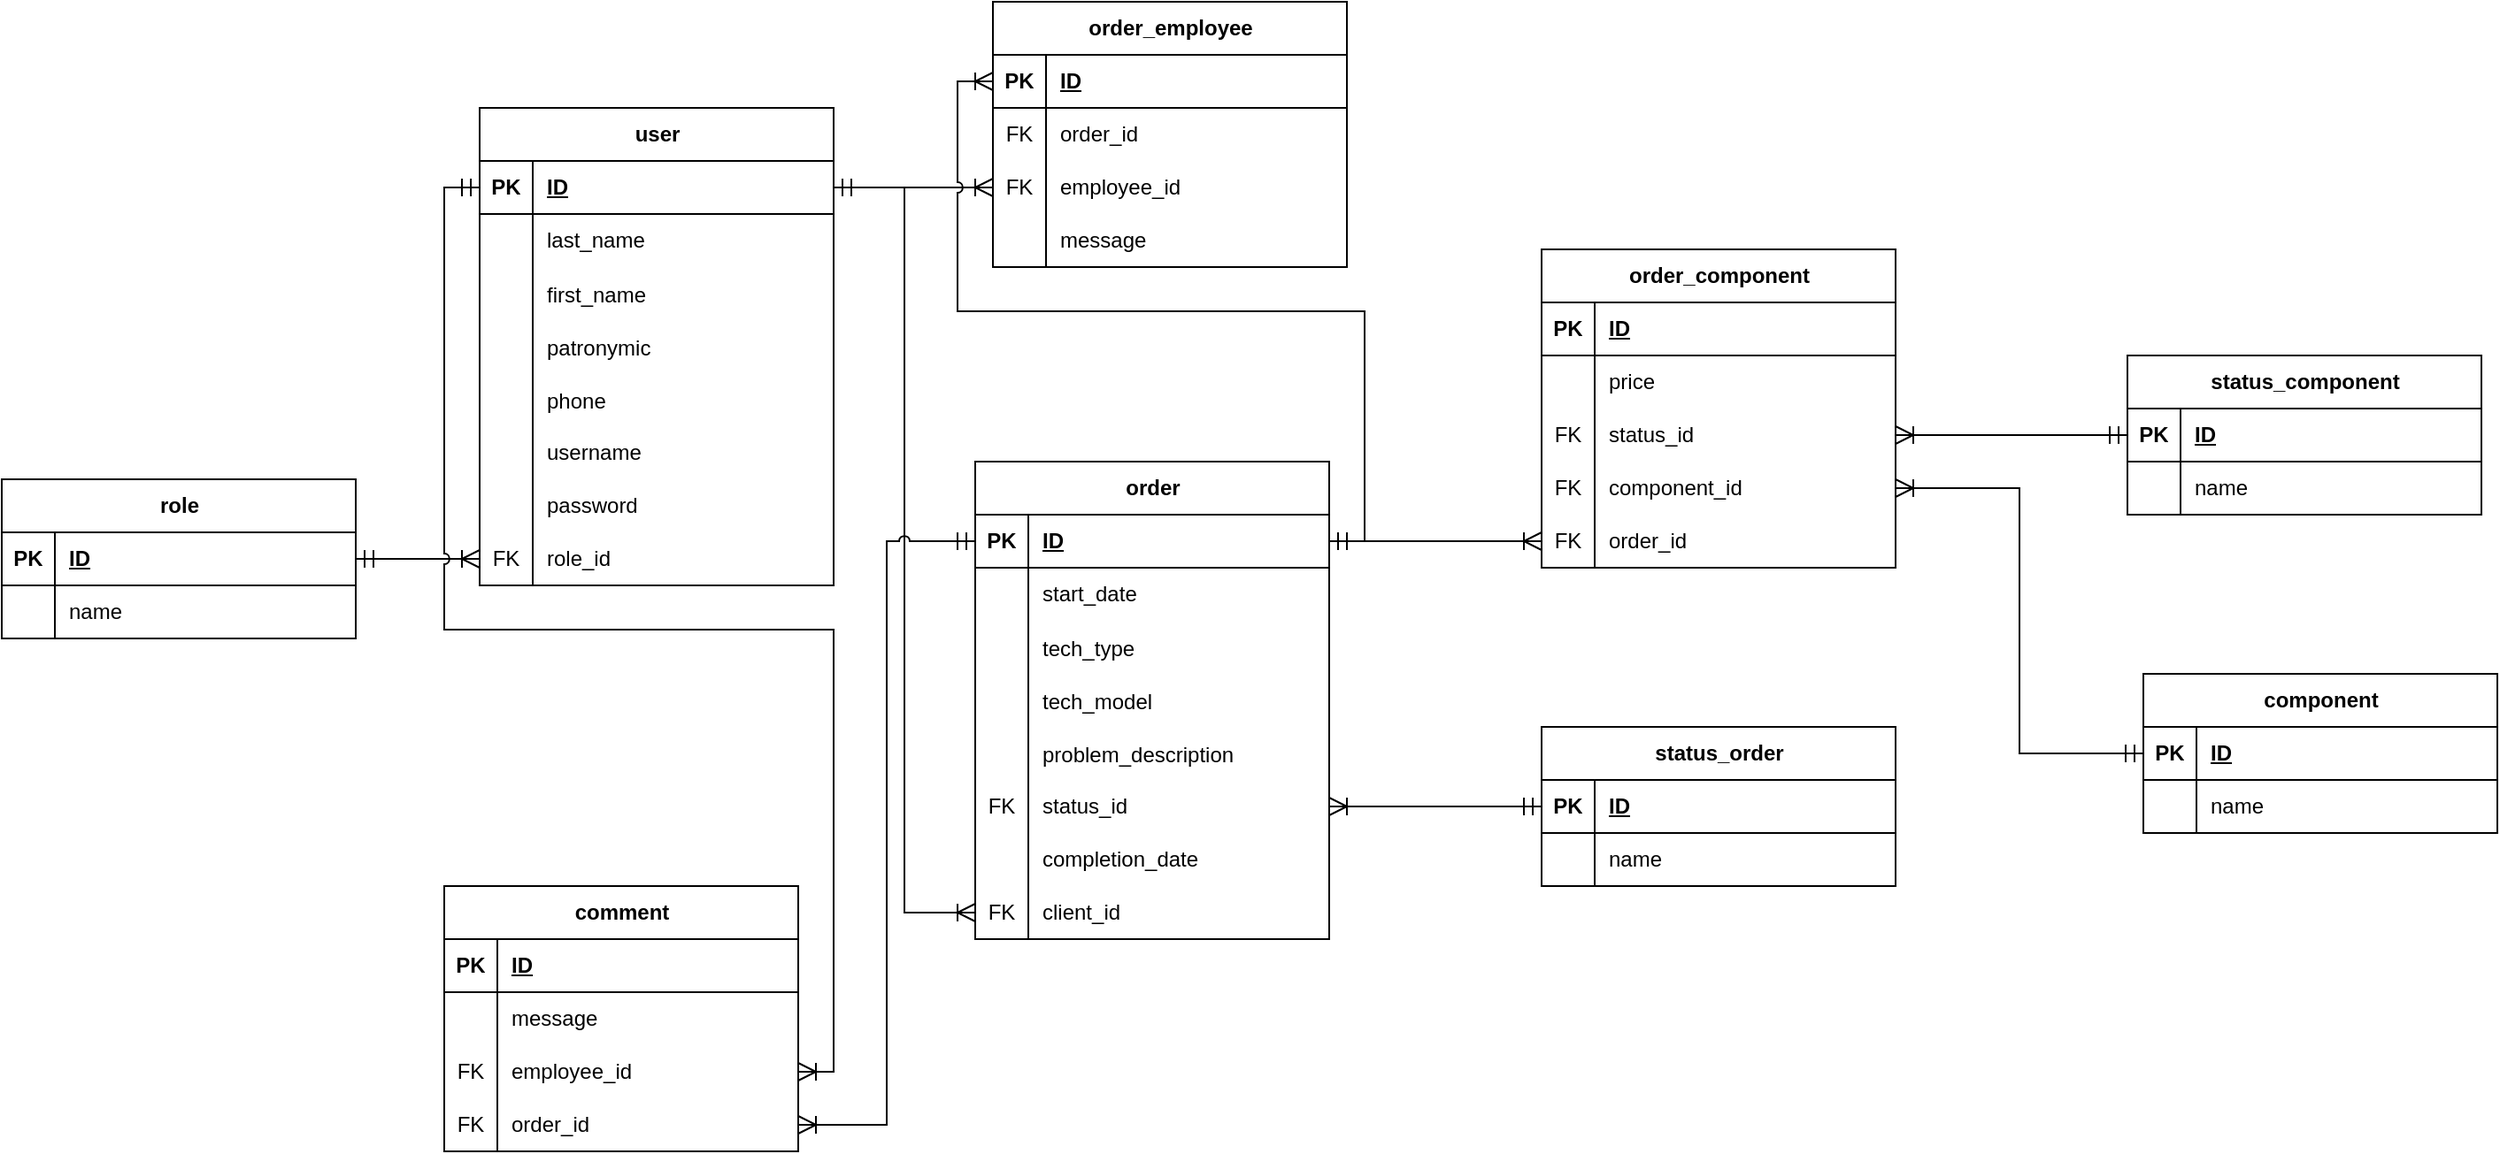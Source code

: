 <mxfile version="24.2.3" type="google" pages="2">
  <diagram name="Страница — 1" id="A61UfYqg1Lwz5Bod4bjg">
    <mxGraphModel grid="1" page="1" gridSize="10" guides="1" tooltips="1" connect="1" arrows="1" fold="1" pageScale="1" pageWidth="827" pageHeight="1169" math="0" shadow="0">
      <root>
        <mxCell id="0" />
        <mxCell id="1" parent="0" />
        <mxCell id="udLvCqwszTaIP-H2GYn--1" value="order" style="shape=table;startSize=30;container=1;collapsible=1;childLayout=tableLayout;fixedRows=1;rowLines=0;fontStyle=1;align=center;resizeLast=1;html=1;" vertex="1" parent="1">
          <mxGeometry x="390" y="460" width="200" height="270" as="geometry" />
        </mxCell>
        <mxCell id="udLvCqwszTaIP-H2GYn--2" value="" style="shape=tableRow;horizontal=0;startSize=0;swimlaneHead=0;swimlaneBody=0;fillColor=none;collapsible=0;dropTarget=0;points=[[0,0.5],[1,0.5]];portConstraint=eastwest;top=0;left=0;right=0;bottom=1;" vertex="1" parent="udLvCqwszTaIP-H2GYn--1">
          <mxGeometry y="30" width="200" height="30" as="geometry" />
        </mxCell>
        <mxCell id="udLvCqwszTaIP-H2GYn--3" value="PK" style="shape=partialRectangle;connectable=0;fillColor=none;top=0;left=0;bottom=0;right=0;fontStyle=1;overflow=hidden;whiteSpace=wrap;html=1;" vertex="1" parent="udLvCqwszTaIP-H2GYn--2">
          <mxGeometry width="30" height="30" as="geometry">
            <mxRectangle width="30" height="30" as="alternateBounds" />
          </mxGeometry>
        </mxCell>
        <mxCell id="udLvCqwszTaIP-H2GYn--4" value="ID" style="shape=partialRectangle;connectable=0;fillColor=none;top=0;left=0;bottom=0;right=0;align=left;spacingLeft=6;fontStyle=5;overflow=hidden;whiteSpace=wrap;html=1;" vertex="1" parent="udLvCqwszTaIP-H2GYn--2">
          <mxGeometry x="30" width="170" height="30" as="geometry">
            <mxRectangle width="170" height="30" as="alternateBounds" />
          </mxGeometry>
        </mxCell>
        <mxCell id="udLvCqwszTaIP-H2GYn--5" value="" style="shape=tableRow;horizontal=0;startSize=0;swimlaneHead=0;swimlaneBody=0;fillColor=none;collapsible=0;dropTarget=0;points=[[0,0.5],[1,0.5]];portConstraint=eastwest;top=0;left=0;right=0;bottom=0;" vertex="1" parent="udLvCqwszTaIP-H2GYn--1">
          <mxGeometry y="60" width="200" height="30" as="geometry" />
        </mxCell>
        <mxCell id="udLvCqwszTaIP-H2GYn--6" value="" style="shape=partialRectangle;connectable=0;fillColor=none;top=0;left=0;bottom=0;right=0;editable=1;overflow=hidden;whiteSpace=wrap;html=1;" vertex="1" parent="udLvCqwszTaIP-H2GYn--5">
          <mxGeometry width="30" height="30" as="geometry">
            <mxRectangle width="30" height="30" as="alternateBounds" />
          </mxGeometry>
        </mxCell>
        <mxCell id="udLvCqwszTaIP-H2GYn--7" value="start_date" style="shape=partialRectangle;connectable=0;fillColor=none;top=0;left=0;bottom=0;right=0;align=left;spacingLeft=6;overflow=hidden;whiteSpace=wrap;html=1;" vertex="1" parent="udLvCqwszTaIP-H2GYn--5">
          <mxGeometry x="30" width="170" height="30" as="geometry">
            <mxRectangle width="170" height="30" as="alternateBounds" />
          </mxGeometry>
        </mxCell>
        <mxCell id="udLvCqwszTaIP-H2GYn--8" value="" style="shape=tableRow;horizontal=0;startSize=0;swimlaneHead=0;swimlaneBody=0;fillColor=none;collapsible=0;dropTarget=0;points=[[0,0.5],[1,0.5]];portConstraint=eastwest;top=0;left=0;right=0;bottom=0;" vertex="1" parent="udLvCqwszTaIP-H2GYn--1">
          <mxGeometry y="90" width="200" height="30" as="geometry" />
        </mxCell>
        <mxCell id="udLvCqwszTaIP-H2GYn--9" value="" style="shape=partialRectangle;connectable=0;fillColor=none;top=0;left=0;bottom=0;right=0;editable=1;overflow=hidden;" vertex="1" parent="udLvCqwszTaIP-H2GYn--8">
          <mxGeometry width="30" height="30" as="geometry">
            <mxRectangle width="30" height="30" as="alternateBounds" />
          </mxGeometry>
        </mxCell>
        <mxCell id="udLvCqwszTaIP-H2GYn--10" value="tech_type" style="shape=partialRectangle;connectable=0;fillColor=none;top=0;left=0;bottom=0;right=0;align=left;spacingLeft=6;overflow=hidden;" vertex="1" parent="udLvCqwszTaIP-H2GYn--8">
          <mxGeometry x="30" width="170" height="30" as="geometry">
            <mxRectangle width="170" height="30" as="alternateBounds" />
          </mxGeometry>
        </mxCell>
        <mxCell id="udLvCqwszTaIP-H2GYn--11" value="" style="shape=tableRow;horizontal=0;startSize=0;swimlaneHead=0;swimlaneBody=0;fillColor=none;collapsible=0;dropTarget=0;points=[[0,0.5],[1,0.5]];portConstraint=eastwest;top=0;left=0;right=0;bottom=0;" vertex="1" parent="udLvCqwszTaIP-H2GYn--1">
          <mxGeometry y="120" width="200" height="30" as="geometry" />
        </mxCell>
        <mxCell id="udLvCqwszTaIP-H2GYn--12" value="" style="shape=partialRectangle;connectable=0;fillColor=none;top=0;left=0;bottom=0;right=0;editable=1;overflow=hidden;" vertex="1" parent="udLvCqwszTaIP-H2GYn--11">
          <mxGeometry width="30" height="30" as="geometry">
            <mxRectangle width="30" height="30" as="alternateBounds" />
          </mxGeometry>
        </mxCell>
        <mxCell id="udLvCqwszTaIP-H2GYn--13" value="tech_model" style="shape=partialRectangle;connectable=0;fillColor=none;top=0;left=0;bottom=0;right=0;align=left;spacingLeft=6;overflow=hidden;" vertex="1" parent="udLvCqwszTaIP-H2GYn--11">
          <mxGeometry x="30" width="170" height="30" as="geometry">
            <mxRectangle width="170" height="30" as="alternateBounds" />
          </mxGeometry>
        </mxCell>
        <mxCell id="udLvCqwszTaIP-H2GYn--14" value="" style="shape=tableRow;horizontal=0;startSize=0;swimlaneHead=0;swimlaneBody=0;fillColor=none;collapsible=0;dropTarget=0;points=[[0,0.5],[1,0.5]];portConstraint=eastwest;top=0;left=0;right=0;bottom=0;" vertex="1" parent="udLvCqwszTaIP-H2GYn--1">
          <mxGeometry y="150" width="200" height="30" as="geometry" />
        </mxCell>
        <mxCell id="udLvCqwszTaIP-H2GYn--15" value="" style="shape=partialRectangle;connectable=0;fillColor=none;top=0;left=0;bottom=0;right=0;editable=1;overflow=hidden;" vertex="1" parent="udLvCqwszTaIP-H2GYn--14">
          <mxGeometry width="30" height="30" as="geometry">
            <mxRectangle width="30" height="30" as="alternateBounds" />
          </mxGeometry>
        </mxCell>
        <mxCell id="udLvCqwszTaIP-H2GYn--16" value="problem_description" style="shape=partialRectangle;connectable=0;fillColor=none;top=0;left=0;bottom=0;right=0;align=left;spacingLeft=6;overflow=hidden;" vertex="1" parent="udLvCqwszTaIP-H2GYn--14">
          <mxGeometry x="30" width="170" height="30" as="geometry">
            <mxRectangle width="170" height="30" as="alternateBounds" />
          </mxGeometry>
        </mxCell>
        <mxCell id="udLvCqwszTaIP-H2GYn--17" value="" style="shape=tableRow;horizontal=0;startSize=0;swimlaneHead=0;swimlaneBody=0;fillColor=none;collapsible=0;dropTarget=0;points=[[0,0.5],[1,0.5]];portConstraint=eastwest;top=0;left=0;right=0;bottom=0;" vertex="1" parent="udLvCqwszTaIP-H2GYn--1">
          <mxGeometry y="180" width="200" height="30" as="geometry" />
        </mxCell>
        <mxCell id="udLvCqwszTaIP-H2GYn--18" value="&lt;span style=&quot;text-wrap: nowrap;&quot;&gt;FK&lt;/span&gt;" style="shape=partialRectangle;connectable=0;fillColor=none;top=0;left=0;bottom=0;right=0;editable=1;overflow=hidden;whiteSpace=wrap;html=1;" vertex="1" parent="udLvCqwszTaIP-H2GYn--17">
          <mxGeometry width="30" height="30" as="geometry">
            <mxRectangle width="30" height="30" as="alternateBounds" />
          </mxGeometry>
        </mxCell>
        <mxCell id="udLvCqwszTaIP-H2GYn--19" value="status_id" style="shape=partialRectangle;connectable=0;fillColor=none;top=0;left=0;bottom=0;right=0;align=left;spacingLeft=6;overflow=hidden;whiteSpace=wrap;html=1;" vertex="1" parent="udLvCqwszTaIP-H2GYn--17">
          <mxGeometry x="30" width="170" height="30" as="geometry">
            <mxRectangle width="170" height="30" as="alternateBounds" />
          </mxGeometry>
        </mxCell>
        <mxCell id="udLvCqwszTaIP-H2GYn--20" value="" style="shape=tableRow;horizontal=0;startSize=0;swimlaneHead=0;swimlaneBody=0;fillColor=none;collapsible=0;dropTarget=0;points=[[0,0.5],[1,0.5]];portConstraint=eastwest;top=0;left=0;right=0;bottom=0;" vertex="1" parent="udLvCqwszTaIP-H2GYn--1">
          <mxGeometry y="210" width="200" height="30" as="geometry" />
        </mxCell>
        <mxCell id="udLvCqwszTaIP-H2GYn--21" value="" style="shape=partialRectangle;connectable=0;fillColor=none;top=0;left=0;bottom=0;right=0;editable=1;overflow=hidden;whiteSpace=wrap;html=1;" vertex="1" parent="udLvCqwszTaIP-H2GYn--20">
          <mxGeometry width="30" height="30" as="geometry">
            <mxRectangle width="30" height="30" as="alternateBounds" />
          </mxGeometry>
        </mxCell>
        <mxCell id="udLvCqwszTaIP-H2GYn--22" value="completion_date" style="shape=partialRectangle;connectable=0;fillColor=none;top=0;left=0;bottom=0;right=0;align=left;spacingLeft=6;overflow=hidden;whiteSpace=wrap;html=1;" vertex="1" parent="udLvCqwszTaIP-H2GYn--20">
          <mxGeometry x="30" width="170" height="30" as="geometry">
            <mxRectangle width="170" height="30" as="alternateBounds" />
          </mxGeometry>
        </mxCell>
        <mxCell id="udLvCqwszTaIP-H2GYn--23" value="" style="shape=tableRow;horizontal=0;startSize=0;swimlaneHead=0;swimlaneBody=0;fillColor=none;collapsible=0;dropTarget=0;points=[[0,0.5],[1,0.5]];portConstraint=eastwest;top=0;left=0;right=0;bottom=0;" vertex="1" parent="udLvCqwszTaIP-H2GYn--1">
          <mxGeometry y="240" width="200" height="30" as="geometry" />
        </mxCell>
        <mxCell id="udLvCqwszTaIP-H2GYn--24" value="&lt;span style=&quot;text-wrap: nowrap;&quot;&gt;FK&lt;/span&gt;" style="shape=partialRectangle;connectable=0;fillColor=none;top=0;left=0;bottom=0;right=0;editable=1;overflow=hidden;whiteSpace=wrap;html=1;" vertex="1" parent="udLvCqwszTaIP-H2GYn--23">
          <mxGeometry width="30" height="30" as="geometry">
            <mxRectangle width="30" height="30" as="alternateBounds" />
          </mxGeometry>
        </mxCell>
        <mxCell id="udLvCqwszTaIP-H2GYn--25" value="client_id" style="shape=partialRectangle;connectable=0;fillColor=none;top=0;left=0;bottom=0;right=0;align=left;spacingLeft=6;overflow=hidden;whiteSpace=wrap;html=1;" vertex="1" parent="udLvCqwszTaIP-H2GYn--23">
          <mxGeometry x="30" width="170" height="30" as="geometry">
            <mxRectangle width="170" height="30" as="alternateBounds" />
          </mxGeometry>
        </mxCell>
        <mxCell id="udLvCqwszTaIP-H2GYn--38" value="user" style="shape=table;startSize=30;container=1;collapsible=1;childLayout=tableLayout;fixedRows=1;rowLines=0;fontStyle=1;align=center;resizeLast=1;html=1;" vertex="1" parent="1">
          <mxGeometry x="110" y="260" width="200" height="270" as="geometry" />
        </mxCell>
        <mxCell id="udLvCqwszTaIP-H2GYn--39" value="" style="shape=tableRow;horizontal=0;startSize=0;swimlaneHead=0;swimlaneBody=0;fillColor=none;collapsible=0;dropTarget=0;points=[[0,0.5],[1,0.5]];portConstraint=eastwest;top=0;left=0;right=0;bottom=1;" vertex="1" parent="udLvCqwszTaIP-H2GYn--38">
          <mxGeometry y="30" width="200" height="30" as="geometry" />
        </mxCell>
        <mxCell id="udLvCqwszTaIP-H2GYn--40" value="PK" style="shape=partialRectangle;connectable=0;fillColor=none;top=0;left=0;bottom=0;right=0;fontStyle=1;overflow=hidden;whiteSpace=wrap;html=1;" vertex="1" parent="udLvCqwszTaIP-H2GYn--39">
          <mxGeometry width="30" height="30" as="geometry">
            <mxRectangle width="30" height="30" as="alternateBounds" />
          </mxGeometry>
        </mxCell>
        <mxCell id="udLvCqwszTaIP-H2GYn--41" value="ID" style="shape=partialRectangle;connectable=0;fillColor=none;top=0;left=0;bottom=0;right=0;align=left;spacingLeft=6;fontStyle=5;overflow=hidden;whiteSpace=wrap;html=1;" vertex="1" parent="udLvCqwszTaIP-H2GYn--39">
          <mxGeometry x="30" width="170" height="30" as="geometry">
            <mxRectangle width="170" height="30" as="alternateBounds" />
          </mxGeometry>
        </mxCell>
        <mxCell id="udLvCqwszTaIP-H2GYn--42" value="" style="shape=tableRow;horizontal=0;startSize=0;swimlaneHead=0;swimlaneBody=0;fillColor=none;collapsible=0;dropTarget=0;points=[[0,0.5],[1,0.5]];portConstraint=eastwest;top=0;left=0;right=0;bottom=0;" vertex="1" parent="udLvCqwszTaIP-H2GYn--38">
          <mxGeometry y="60" width="200" height="30" as="geometry" />
        </mxCell>
        <mxCell id="udLvCqwszTaIP-H2GYn--43" value="" style="shape=partialRectangle;connectable=0;fillColor=none;top=0;left=0;bottom=0;right=0;editable=1;overflow=hidden;whiteSpace=wrap;html=1;" vertex="1" parent="udLvCqwszTaIP-H2GYn--42">
          <mxGeometry width="30" height="30" as="geometry">
            <mxRectangle width="30" height="30" as="alternateBounds" />
          </mxGeometry>
        </mxCell>
        <mxCell id="udLvCqwszTaIP-H2GYn--44" value="last_name" style="shape=partialRectangle;connectable=0;fillColor=none;top=0;left=0;bottom=0;right=0;align=left;spacingLeft=6;overflow=hidden;whiteSpace=wrap;html=1;" vertex="1" parent="udLvCqwszTaIP-H2GYn--42">
          <mxGeometry x="30" width="170" height="30" as="geometry">
            <mxRectangle width="170" height="30" as="alternateBounds" />
          </mxGeometry>
        </mxCell>
        <mxCell id="udLvCqwszTaIP-H2GYn--45" value="" style="shape=tableRow;horizontal=0;startSize=0;swimlaneHead=0;swimlaneBody=0;fillColor=none;collapsible=0;dropTarget=0;points=[[0,0.5],[1,0.5]];portConstraint=eastwest;top=0;left=0;right=0;bottom=0;" vertex="1" parent="udLvCqwszTaIP-H2GYn--38">
          <mxGeometry y="90" width="200" height="30" as="geometry" />
        </mxCell>
        <mxCell id="udLvCqwszTaIP-H2GYn--46" value="" style="shape=partialRectangle;connectable=0;fillColor=none;top=0;left=0;bottom=0;right=0;editable=1;overflow=hidden;" vertex="1" parent="udLvCqwszTaIP-H2GYn--45">
          <mxGeometry width="30" height="30" as="geometry">
            <mxRectangle width="30" height="30" as="alternateBounds" />
          </mxGeometry>
        </mxCell>
        <mxCell id="udLvCqwszTaIP-H2GYn--47" value="first_name" style="shape=partialRectangle;connectable=0;fillColor=none;top=0;left=0;bottom=0;right=0;align=left;spacingLeft=6;overflow=hidden;" vertex="1" parent="udLvCqwszTaIP-H2GYn--45">
          <mxGeometry x="30" width="170" height="30" as="geometry">
            <mxRectangle width="170" height="30" as="alternateBounds" />
          </mxGeometry>
        </mxCell>
        <mxCell id="udLvCqwszTaIP-H2GYn--48" value="" style="shape=tableRow;horizontal=0;startSize=0;swimlaneHead=0;swimlaneBody=0;fillColor=none;collapsible=0;dropTarget=0;points=[[0,0.5],[1,0.5]];portConstraint=eastwest;top=0;left=0;right=0;bottom=0;" vertex="1" parent="udLvCqwszTaIP-H2GYn--38">
          <mxGeometry y="120" width="200" height="30" as="geometry" />
        </mxCell>
        <mxCell id="udLvCqwszTaIP-H2GYn--49" value="" style="shape=partialRectangle;connectable=0;fillColor=none;top=0;left=0;bottom=0;right=0;editable=1;overflow=hidden;" vertex="1" parent="udLvCqwszTaIP-H2GYn--48">
          <mxGeometry width="30" height="30" as="geometry">
            <mxRectangle width="30" height="30" as="alternateBounds" />
          </mxGeometry>
        </mxCell>
        <mxCell id="udLvCqwszTaIP-H2GYn--50" value="patronymic" style="shape=partialRectangle;connectable=0;fillColor=none;top=0;left=0;bottom=0;right=0;align=left;spacingLeft=6;overflow=hidden;" vertex="1" parent="udLvCqwszTaIP-H2GYn--48">
          <mxGeometry x="30" width="170" height="30" as="geometry">
            <mxRectangle width="170" height="30" as="alternateBounds" />
          </mxGeometry>
        </mxCell>
        <mxCell id="udLvCqwszTaIP-H2GYn--51" value="" style="shape=tableRow;horizontal=0;startSize=0;swimlaneHead=0;swimlaneBody=0;fillColor=none;collapsible=0;dropTarget=0;points=[[0,0.5],[1,0.5]];portConstraint=eastwest;top=0;left=0;right=0;bottom=0;" vertex="1" parent="udLvCqwszTaIP-H2GYn--38">
          <mxGeometry y="150" width="200" height="30" as="geometry" />
        </mxCell>
        <mxCell id="udLvCqwszTaIP-H2GYn--52" value="" style="shape=partialRectangle;connectable=0;fillColor=none;top=0;left=0;bottom=0;right=0;editable=1;overflow=hidden;" vertex="1" parent="udLvCqwszTaIP-H2GYn--51">
          <mxGeometry width="30" height="30" as="geometry">
            <mxRectangle width="30" height="30" as="alternateBounds" />
          </mxGeometry>
        </mxCell>
        <mxCell id="udLvCqwszTaIP-H2GYn--53" value="phone" style="shape=partialRectangle;connectable=0;fillColor=none;top=0;left=0;bottom=0;right=0;align=left;spacingLeft=6;overflow=hidden;" vertex="1" parent="udLvCqwszTaIP-H2GYn--51">
          <mxGeometry x="30" width="170" height="30" as="geometry">
            <mxRectangle width="170" height="30" as="alternateBounds" />
          </mxGeometry>
        </mxCell>
        <mxCell id="udLvCqwszTaIP-H2GYn--54" value="" style="shape=tableRow;horizontal=0;startSize=0;swimlaneHead=0;swimlaneBody=0;fillColor=none;collapsible=0;dropTarget=0;points=[[0,0.5],[1,0.5]];portConstraint=eastwest;top=0;left=0;right=0;bottom=0;" vertex="1" parent="udLvCqwszTaIP-H2GYn--38">
          <mxGeometry y="180" width="200" height="30" as="geometry" />
        </mxCell>
        <mxCell id="udLvCqwszTaIP-H2GYn--55" value="" style="shape=partialRectangle;connectable=0;fillColor=none;top=0;left=0;bottom=0;right=0;editable=1;overflow=hidden;whiteSpace=wrap;html=1;" vertex="1" parent="udLvCqwszTaIP-H2GYn--54">
          <mxGeometry width="30" height="30" as="geometry">
            <mxRectangle width="30" height="30" as="alternateBounds" />
          </mxGeometry>
        </mxCell>
        <mxCell id="udLvCqwszTaIP-H2GYn--56" value="username" style="shape=partialRectangle;connectable=0;fillColor=none;top=0;left=0;bottom=0;right=0;align=left;spacingLeft=6;overflow=hidden;whiteSpace=wrap;html=1;" vertex="1" parent="udLvCqwszTaIP-H2GYn--54">
          <mxGeometry x="30" width="170" height="30" as="geometry">
            <mxRectangle width="170" height="30" as="alternateBounds" />
          </mxGeometry>
        </mxCell>
        <mxCell id="udLvCqwszTaIP-H2GYn--57" value="" style="shape=tableRow;horizontal=0;startSize=0;swimlaneHead=0;swimlaneBody=0;fillColor=none;collapsible=0;dropTarget=0;points=[[0,0.5],[1,0.5]];portConstraint=eastwest;top=0;left=0;right=0;bottom=0;" vertex="1" parent="udLvCqwszTaIP-H2GYn--38">
          <mxGeometry y="210" width="200" height="30" as="geometry" />
        </mxCell>
        <mxCell id="udLvCqwszTaIP-H2GYn--58" value="" style="shape=partialRectangle;connectable=0;fillColor=none;top=0;left=0;bottom=0;right=0;editable=1;overflow=hidden;whiteSpace=wrap;html=1;" vertex="1" parent="udLvCqwszTaIP-H2GYn--57">
          <mxGeometry width="30" height="30" as="geometry">
            <mxRectangle width="30" height="30" as="alternateBounds" />
          </mxGeometry>
        </mxCell>
        <mxCell id="udLvCqwszTaIP-H2GYn--59" value="password" style="shape=partialRectangle;connectable=0;fillColor=none;top=0;left=0;bottom=0;right=0;align=left;spacingLeft=6;overflow=hidden;whiteSpace=wrap;html=1;" vertex="1" parent="udLvCqwszTaIP-H2GYn--57">
          <mxGeometry x="30" width="170" height="30" as="geometry">
            <mxRectangle width="170" height="30" as="alternateBounds" />
          </mxGeometry>
        </mxCell>
        <mxCell id="udLvCqwszTaIP-H2GYn--60" value="" style="shape=tableRow;horizontal=0;startSize=0;swimlaneHead=0;swimlaneBody=0;fillColor=none;collapsible=0;dropTarget=0;points=[[0,0.5],[1,0.5]];portConstraint=eastwest;top=0;left=0;right=0;bottom=0;" vertex="1" parent="udLvCqwszTaIP-H2GYn--38">
          <mxGeometry y="240" width="200" height="30" as="geometry" />
        </mxCell>
        <mxCell id="udLvCqwszTaIP-H2GYn--61" value="&lt;span style=&quot;text-wrap: nowrap;&quot;&gt;FK&lt;/span&gt;" style="shape=partialRectangle;connectable=0;fillColor=none;top=0;left=0;bottom=0;right=0;editable=1;overflow=hidden;whiteSpace=wrap;html=1;" vertex="1" parent="udLvCqwszTaIP-H2GYn--60">
          <mxGeometry width="30" height="30" as="geometry">
            <mxRectangle width="30" height="30" as="alternateBounds" />
          </mxGeometry>
        </mxCell>
        <mxCell id="udLvCqwszTaIP-H2GYn--62" value="role_id" style="shape=partialRectangle;connectable=0;fillColor=none;top=0;left=0;bottom=0;right=0;align=left;spacingLeft=6;overflow=hidden;whiteSpace=wrap;html=1;" vertex="1" parent="udLvCqwszTaIP-H2GYn--60">
          <mxGeometry x="30" width="170" height="30" as="geometry">
            <mxRectangle width="170" height="30" as="alternateBounds" />
          </mxGeometry>
        </mxCell>
        <mxCell id="udLvCqwszTaIP-H2GYn--63" value="role" style="shape=table;startSize=30;container=1;collapsible=1;childLayout=tableLayout;fixedRows=1;rowLines=0;fontStyle=1;align=center;resizeLast=1;html=1;" vertex="1" parent="1">
          <mxGeometry x="-160" y="470" width="200" height="90" as="geometry" />
        </mxCell>
        <mxCell id="udLvCqwszTaIP-H2GYn--64" value="" style="shape=tableRow;horizontal=0;startSize=0;swimlaneHead=0;swimlaneBody=0;fillColor=none;collapsible=0;dropTarget=0;points=[[0,0.5],[1,0.5]];portConstraint=eastwest;top=0;left=0;right=0;bottom=1;" vertex="1" parent="udLvCqwszTaIP-H2GYn--63">
          <mxGeometry y="30" width="200" height="30" as="geometry" />
        </mxCell>
        <mxCell id="udLvCqwszTaIP-H2GYn--65" value="PK" style="shape=partialRectangle;connectable=0;fillColor=none;top=0;left=0;bottom=0;right=0;fontStyle=1;overflow=hidden;whiteSpace=wrap;html=1;" vertex="1" parent="udLvCqwszTaIP-H2GYn--64">
          <mxGeometry width="30" height="30" as="geometry">
            <mxRectangle width="30" height="30" as="alternateBounds" />
          </mxGeometry>
        </mxCell>
        <mxCell id="udLvCqwszTaIP-H2GYn--66" value="ID" style="shape=partialRectangle;connectable=0;fillColor=none;top=0;left=0;bottom=0;right=0;align=left;spacingLeft=6;fontStyle=5;overflow=hidden;whiteSpace=wrap;html=1;" vertex="1" parent="udLvCqwszTaIP-H2GYn--64">
          <mxGeometry x="30" width="170" height="30" as="geometry">
            <mxRectangle width="170" height="30" as="alternateBounds" />
          </mxGeometry>
        </mxCell>
        <mxCell id="udLvCqwszTaIP-H2GYn--67" value="" style="shape=tableRow;horizontal=0;startSize=0;swimlaneHead=0;swimlaneBody=0;fillColor=none;collapsible=0;dropTarget=0;points=[[0,0.5],[1,0.5]];portConstraint=eastwest;top=0;left=0;right=0;bottom=0;" vertex="1" parent="udLvCqwszTaIP-H2GYn--63">
          <mxGeometry y="60" width="200" height="30" as="geometry" />
        </mxCell>
        <mxCell id="udLvCqwszTaIP-H2GYn--68" value="" style="shape=partialRectangle;connectable=0;fillColor=none;top=0;left=0;bottom=0;right=0;editable=1;overflow=hidden;whiteSpace=wrap;html=1;" vertex="1" parent="udLvCqwszTaIP-H2GYn--67">
          <mxGeometry width="30" height="30" as="geometry">
            <mxRectangle width="30" height="30" as="alternateBounds" />
          </mxGeometry>
        </mxCell>
        <mxCell id="udLvCqwszTaIP-H2GYn--69" value="name" style="shape=partialRectangle;connectable=0;fillColor=none;top=0;left=0;bottom=0;right=0;align=left;spacingLeft=6;overflow=hidden;whiteSpace=wrap;html=1;" vertex="1" parent="udLvCqwszTaIP-H2GYn--67">
          <mxGeometry x="30" width="170" height="30" as="geometry">
            <mxRectangle width="170" height="30" as="alternateBounds" />
          </mxGeometry>
        </mxCell>
        <mxCell id="udLvCqwszTaIP-H2GYn--88" value="component" style="shape=table;startSize=30;container=1;collapsible=1;childLayout=tableLayout;fixedRows=1;rowLines=0;fontStyle=1;align=center;resizeLast=1;html=1;" vertex="1" parent="1">
          <mxGeometry x="1050" y="580" width="200" height="90" as="geometry" />
        </mxCell>
        <mxCell id="udLvCqwszTaIP-H2GYn--89" value="" style="shape=tableRow;horizontal=0;startSize=0;swimlaneHead=0;swimlaneBody=0;fillColor=none;collapsible=0;dropTarget=0;points=[[0,0.5],[1,0.5]];portConstraint=eastwest;top=0;left=0;right=0;bottom=1;" vertex="1" parent="udLvCqwszTaIP-H2GYn--88">
          <mxGeometry y="30" width="200" height="30" as="geometry" />
        </mxCell>
        <mxCell id="udLvCqwszTaIP-H2GYn--90" value="PK" style="shape=partialRectangle;connectable=0;fillColor=none;top=0;left=0;bottom=0;right=0;fontStyle=1;overflow=hidden;whiteSpace=wrap;html=1;" vertex="1" parent="udLvCqwszTaIP-H2GYn--89">
          <mxGeometry width="30" height="30" as="geometry">
            <mxRectangle width="30" height="30" as="alternateBounds" />
          </mxGeometry>
        </mxCell>
        <mxCell id="udLvCqwszTaIP-H2GYn--91" value="ID" style="shape=partialRectangle;connectable=0;fillColor=none;top=0;left=0;bottom=0;right=0;align=left;spacingLeft=6;fontStyle=5;overflow=hidden;whiteSpace=wrap;html=1;" vertex="1" parent="udLvCqwszTaIP-H2GYn--89">
          <mxGeometry x="30" width="170" height="30" as="geometry">
            <mxRectangle width="170" height="30" as="alternateBounds" />
          </mxGeometry>
        </mxCell>
        <mxCell id="udLvCqwszTaIP-H2GYn--92" value="" style="shape=tableRow;horizontal=0;startSize=0;swimlaneHead=0;swimlaneBody=0;fillColor=none;collapsible=0;dropTarget=0;points=[[0,0.5],[1,0.5]];portConstraint=eastwest;top=0;left=0;right=0;bottom=0;" vertex="1" parent="udLvCqwszTaIP-H2GYn--88">
          <mxGeometry y="60" width="200" height="30" as="geometry" />
        </mxCell>
        <mxCell id="udLvCqwszTaIP-H2GYn--93" value="" style="shape=partialRectangle;connectable=0;fillColor=none;top=0;left=0;bottom=0;right=0;editable=1;overflow=hidden;whiteSpace=wrap;html=1;" vertex="1" parent="udLvCqwszTaIP-H2GYn--92">
          <mxGeometry width="30" height="30" as="geometry">
            <mxRectangle width="30" height="30" as="alternateBounds" />
          </mxGeometry>
        </mxCell>
        <mxCell id="udLvCqwszTaIP-H2GYn--94" value="name" style="shape=partialRectangle;connectable=0;fillColor=none;top=0;left=0;bottom=0;right=0;align=left;spacingLeft=6;overflow=hidden;whiteSpace=wrap;html=1;" vertex="1" parent="udLvCqwszTaIP-H2GYn--92">
          <mxGeometry x="30" width="170" height="30" as="geometry">
            <mxRectangle width="170" height="30" as="alternateBounds" />
          </mxGeometry>
        </mxCell>
        <mxCell id="udLvCqwszTaIP-H2GYn--95" value="status_component" style="shape=table;startSize=30;container=1;collapsible=1;childLayout=tableLayout;fixedRows=1;rowLines=0;fontStyle=1;align=center;resizeLast=1;html=1;" vertex="1" parent="1">
          <mxGeometry x="1041" y="400" width="200" height="90" as="geometry" />
        </mxCell>
        <mxCell id="udLvCqwszTaIP-H2GYn--96" value="" style="shape=tableRow;horizontal=0;startSize=0;swimlaneHead=0;swimlaneBody=0;fillColor=none;collapsible=0;dropTarget=0;points=[[0,0.5],[1,0.5]];portConstraint=eastwest;top=0;left=0;right=0;bottom=1;" vertex="1" parent="udLvCqwszTaIP-H2GYn--95">
          <mxGeometry y="30" width="200" height="30" as="geometry" />
        </mxCell>
        <mxCell id="udLvCqwszTaIP-H2GYn--97" value="PK" style="shape=partialRectangle;connectable=0;fillColor=none;top=0;left=0;bottom=0;right=0;fontStyle=1;overflow=hidden;whiteSpace=wrap;html=1;" vertex="1" parent="udLvCqwszTaIP-H2GYn--96">
          <mxGeometry width="30" height="30" as="geometry">
            <mxRectangle width="30" height="30" as="alternateBounds" />
          </mxGeometry>
        </mxCell>
        <mxCell id="udLvCqwszTaIP-H2GYn--98" value="ID" style="shape=partialRectangle;connectable=0;fillColor=none;top=0;left=0;bottom=0;right=0;align=left;spacingLeft=6;fontStyle=5;overflow=hidden;whiteSpace=wrap;html=1;" vertex="1" parent="udLvCqwszTaIP-H2GYn--96">
          <mxGeometry x="30" width="170" height="30" as="geometry">
            <mxRectangle width="170" height="30" as="alternateBounds" />
          </mxGeometry>
        </mxCell>
        <mxCell id="udLvCqwszTaIP-H2GYn--99" value="" style="shape=tableRow;horizontal=0;startSize=0;swimlaneHead=0;swimlaneBody=0;fillColor=none;collapsible=0;dropTarget=0;points=[[0,0.5],[1,0.5]];portConstraint=eastwest;top=0;left=0;right=0;bottom=0;" vertex="1" parent="udLvCqwszTaIP-H2GYn--95">
          <mxGeometry y="60" width="200" height="30" as="geometry" />
        </mxCell>
        <mxCell id="udLvCqwszTaIP-H2GYn--100" value="" style="shape=partialRectangle;connectable=0;fillColor=none;top=0;left=0;bottom=0;right=0;editable=1;overflow=hidden;whiteSpace=wrap;html=1;" vertex="1" parent="udLvCqwszTaIP-H2GYn--99">
          <mxGeometry width="30" height="30" as="geometry">
            <mxRectangle width="30" height="30" as="alternateBounds" />
          </mxGeometry>
        </mxCell>
        <mxCell id="udLvCqwszTaIP-H2GYn--101" value="name" style="shape=partialRectangle;connectable=0;fillColor=none;top=0;left=0;bottom=0;right=0;align=left;spacingLeft=6;overflow=hidden;whiteSpace=wrap;html=1;" vertex="1" parent="udLvCqwszTaIP-H2GYn--99">
          <mxGeometry x="30" width="170" height="30" as="geometry">
            <mxRectangle width="170" height="30" as="alternateBounds" />
          </mxGeometry>
        </mxCell>
        <mxCell id="udLvCqwszTaIP-H2GYn--102" value="status_order" style="shape=table;startSize=30;container=1;collapsible=1;childLayout=tableLayout;fixedRows=1;rowLines=0;fontStyle=1;align=center;resizeLast=1;html=1;" vertex="1" parent="1">
          <mxGeometry x="710" y="610" width="200" height="90" as="geometry" />
        </mxCell>
        <mxCell id="udLvCqwszTaIP-H2GYn--103" value="" style="shape=tableRow;horizontal=0;startSize=0;swimlaneHead=0;swimlaneBody=0;fillColor=none;collapsible=0;dropTarget=0;points=[[0,0.5],[1,0.5]];portConstraint=eastwest;top=0;left=0;right=0;bottom=1;" vertex="1" parent="udLvCqwszTaIP-H2GYn--102">
          <mxGeometry y="30" width="200" height="30" as="geometry" />
        </mxCell>
        <mxCell id="udLvCqwszTaIP-H2GYn--104" value="PK" style="shape=partialRectangle;connectable=0;fillColor=none;top=0;left=0;bottom=0;right=0;fontStyle=1;overflow=hidden;whiteSpace=wrap;html=1;" vertex="1" parent="udLvCqwszTaIP-H2GYn--103">
          <mxGeometry width="30" height="30" as="geometry">
            <mxRectangle width="30" height="30" as="alternateBounds" />
          </mxGeometry>
        </mxCell>
        <mxCell id="udLvCqwszTaIP-H2GYn--105" value="ID" style="shape=partialRectangle;connectable=0;fillColor=none;top=0;left=0;bottom=0;right=0;align=left;spacingLeft=6;fontStyle=5;overflow=hidden;whiteSpace=wrap;html=1;" vertex="1" parent="udLvCqwszTaIP-H2GYn--103">
          <mxGeometry x="30" width="170" height="30" as="geometry">
            <mxRectangle width="170" height="30" as="alternateBounds" />
          </mxGeometry>
        </mxCell>
        <mxCell id="udLvCqwszTaIP-H2GYn--106" value="" style="shape=tableRow;horizontal=0;startSize=0;swimlaneHead=0;swimlaneBody=0;fillColor=none;collapsible=0;dropTarget=0;points=[[0,0.5],[1,0.5]];portConstraint=eastwest;top=0;left=0;right=0;bottom=0;" vertex="1" parent="udLvCqwszTaIP-H2GYn--102">
          <mxGeometry y="60" width="200" height="30" as="geometry" />
        </mxCell>
        <mxCell id="udLvCqwszTaIP-H2GYn--107" value="" style="shape=partialRectangle;connectable=0;fillColor=none;top=0;left=0;bottom=0;right=0;editable=1;overflow=hidden;whiteSpace=wrap;html=1;" vertex="1" parent="udLvCqwszTaIP-H2GYn--106">
          <mxGeometry width="30" height="30" as="geometry">
            <mxRectangle width="30" height="30" as="alternateBounds" />
          </mxGeometry>
        </mxCell>
        <mxCell id="udLvCqwszTaIP-H2GYn--108" value="name" style="shape=partialRectangle;connectable=0;fillColor=none;top=0;left=0;bottom=0;right=0;align=left;spacingLeft=6;overflow=hidden;whiteSpace=wrap;html=1;" vertex="1" parent="udLvCqwszTaIP-H2GYn--106">
          <mxGeometry x="30" width="170" height="30" as="geometry">
            <mxRectangle width="170" height="30" as="alternateBounds" />
          </mxGeometry>
        </mxCell>
        <mxCell id="udLvCqwszTaIP-H2GYn--109" value="comment" style="shape=table;startSize=30;container=1;collapsible=1;childLayout=tableLayout;fixedRows=1;rowLines=0;fontStyle=1;align=center;resizeLast=1;html=1;" vertex="1" parent="1">
          <mxGeometry x="90" y="700" width="200" height="150" as="geometry" />
        </mxCell>
        <mxCell id="udLvCqwszTaIP-H2GYn--110" value="" style="shape=tableRow;horizontal=0;startSize=0;swimlaneHead=0;swimlaneBody=0;fillColor=none;collapsible=0;dropTarget=0;points=[[0,0.5],[1,0.5]];portConstraint=eastwest;top=0;left=0;right=0;bottom=1;" vertex="1" parent="udLvCqwszTaIP-H2GYn--109">
          <mxGeometry y="30" width="200" height="30" as="geometry" />
        </mxCell>
        <mxCell id="udLvCqwszTaIP-H2GYn--111" value="PK" style="shape=partialRectangle;connectable=0;fillColor=none;top=0;left=0;bottom=0;right=0;fontStyle=1;overflow=hidden;whiteSpace=wrap;html=1;" vertex="1" parent="udLvCqwszTaIP-H2GYn--110">
          <mxGeometry width="30" height="30" as="geometry">
            <mxRectangle width="30" height="30" as="alternateBounds" />
          </mxGeometry>
        </mxCell>
        <mxCell id="udLvCqwszTaIP-H2GYn--112" value="ID" style="shape=partialRectangle;connectable=0;fillColor=none;top=0;left=0;bottom=0;right=0;align=left;spacingLeft=6;fontStyle=5;overflow=hidden;whiteSpace=wrap;html=1;" vertex="1" parent="udLvCqwszTaIP-H2GYn--110">
          <mxGeometry x="30" width="170" height="30" as="geometry">
            <mxRectangle width="170" height="30" as="alternateBounds" />
          </mxGeometry>
        </mxCell>
        <mxCell id="udLvCqwszTaIP-H2GYn--113" value="" style="shape=tableRow;horizontal=0;startSize=0;swimlaneHead=0;swimlaneBody=0;fillColor=none;collapsible=0;dropTarget=0;points=[[0,0.5],[1,0.5]];portConstraint=eastwest;top=0;left=0;right=0;bottom=0;" vertex="1" parent="udLvCqwszTaIP-H2GYn--109">
          <mxGeometry y="60" width="200" height="30" as="geometry" />
        </mxCell>
        <mxCell id="udLvCqwszTaIP-H2GYn--114" value="" style="shape=partialRectangle;connectable=0;fillColor=none;top=0;left=0;bottom=0;right=0;editable=1;overflow=hidden;whiteSpace=wrap;html=1;" vertex="1" parent="udLvCqwszTaIP-H2GYn--113">
          <mxGeometry width="30" height="30" as="geometry">
            <mxRectangle width="30" height="30" as="alternateBounds" />
          </mxGeometry>
        </mxCell>
        <mxCell id="udLvCqwszTaIP-H2GYn--115" value="message" style="shape=partialRectangle;connectable=0;fillColor=none;top=0;left=0;bottom=0;right=0;align=left;spacingLeft=6;overflow=hidden;whiteSpace=wrap;html=1;" vertex="1" parent="udLvCqwszTaIP-H2GYn--113">
          <mxGeometry x="30" width="170" height="30" as="geometry">
            <mxRectangle width="170" height="30" as="alternateBounds" />
          </mxGeometry>
        </mxCell>
        <mxCell id="udLvCqwszTaIP-H2GYn--116" style="shape=tableRow;horizontal=0;startSize=0;swimlaneHead=0;swimlaneBody=0;fillColor=none;collapsible=0;dropTarget=0;points=[[0,0.5],[1,0.5]];portConstraint=eastwest;top=0;left=0;right=0;bottom=0;" vertex="1" parent="udLvCqwszTaIP-H2GYn--109">
          <mxGeometry y="90" width="200" height="30" as="geometry" />
        </mxCell>
        <mxCell id="udLvCqwszTaIP-H2GYn--117" value="FK" style="shape=partialRectangle;connectable=0;fillColor=none;top=0;left=0;bottom=0;right=0;editable=1;overflow=hidden;whiteSpace=wrap;html=1;" vertex="1" parent="udLvCqwszTaIP-H2GYn--116">
          <mxGeometry width="30" height="30" as="geometry">
            <mxRectangle width="30" height="30" as="alternateBounds" />
          </mxGeometry>
        </mxCell>
        <mxCell id="udLvCqwszTaIP-H2GYn--118" value="employee_id" style="shape=partialRectangle;connectable=0;fillColor=none;top=0;left=0;bottom=0;right=0;align=left;spacingLeft=6;overflow=hidden;whiteSpace=wrap;html=1;" vertex="1" parent="udLvCqwszTaIP-H2GYn--116">
          <mxGeometry x="30" width="170" height="30" as="geometry">
            <mxRectangle width="170" height="30" as="alternateBounds" />
          </mxGeometry>
        </mxCell>
        <mxCell id="udLvCqwszTaIP-H2GYn--119" style="shape=tableRow;horizontal=0;startSize=0;swimlaneHead=0;swimlaneBody=0;fillColor=none;collapsible=0;dropTarget=0;points=[[0,0.5],[1,0.5]];portConstraint=eastwest;top=0;left=0;right=0;bottom=0;" vertex="1" parent="udLvCqwszTaIP-H2GYn--109">
          <mxGeometry y="120" width="200" height="30" as="geometry" />
        </mxCell>
        <mxCell id="udLvCqwszTaIP-H2GYn--120" value="FK" style="shape=partialRectangle;connectable=0;fillColor=none;top=0;left=0;bottom=0;right=0;editable=1;overflow=hidden;whiteSpace=wrap;html=1;" vertex="1" parent="udLvCqwszTaIP-H2GYn--119">
          <mxGeometry width="30" height="30" as="geometry">
            <mxRectangle width="30" height="30" as="alternateBounds" />
          </mxGeometry>
        </mxCell>
        <mxCell id="udLvCqwszTaIP-H2GYn--121" value="order_id" style="shape=partialRectangle;connectable=0;fillColor=none;top=0;left=0;bottom=0;right=0;align=left;spacingLeft=6;overflow=hidden;whiteSpace=wrap;html=1;" vertex="1" parent="udLvCqwszTaIP-H2GYn--119">
          <mxGeometry x="30" width="170" height="30" as="geometry">
            <mxRectangle width="170" height="30" as="alternateBounds" />
          </mxGeometry>
        </mxCell>
        <mxCell id="udLvCqwszTaIP-H2GYn--135" value="order_component" style="shape=table;startSize=30;container=1;collapsible=1;childLayout=tableLayout;fixedRows=1;rowLines=0;fontStyle=1;align=center;resizeLast=1;html=1;" vertex="1" parent="1">
          <mxGeometry x="710" y="340" width="200" height="180" as="geometry" />
        </mxCell>
        <mxCell id="udLvCqwszTaIP-H2GYn--136" value="" style="shape=tableRow;horizontal=0;startSize=0;swimlaneHead=0;swimlaneBody=0;fillColor=none;collapsible=0;dropTarget=0;points=[[0,0.5],[1,0.5]];portConstraint=eastwest;top=0;left=0;right=0;bottom=1;" vertex="1" parent="udLvCqwszTaIP-H2GYn--135">
          <mxGeometry y="30" width="200" height="30" as="geometry" />
        </mxCell>
        <mxCell id="udLvCqwszTaIP-H2GYn--137" value="PK" style="shape=partialRectangle;connectable=0;fillColor=none;top=0;left=0;bottom=0;right=0;fontStyle=1;overflow=hidden;whiteSpace=wrap;html=1;" vertex="1" parent="udLvCqwszTaIP-H2GYn--136">
          <mxGeometry width="30" height="30" as="geometry">
            <mxRectangle width="30" height="30" as="alternateBounds" />
          </mxGeometry>
        </mxCell>
        <mxCell id="udLvCqwszTaIP-H2GYn--138" value="ID" style="shape=partialRectangle;connectable=0;fillColor=none;top=0;left=0;bottom=0;right=0;align=left;spacingLeft=6;fontStyle=5;overflow=hidden;whiteSpace=wrap;html=1;" vertex="1" parent="udLvCqwszTaIP-H2GYn--136">
          <mxGeometry x="30" width="170" height="30" as="geometry">
            <mxRectangle width="170" height="30" as="alternateBounds" />
          </mxGeometry>
        </mxCell>
        <mxCell id="udLvCqwszTaIP-H2GYn--161" style="shape=tableRow;horizontal=0;startSize=0;swimlaneHead=0;swimlaneBody=0;fillColor=none;collapsible=0;dropTarget=0;points=[[0,0.5],[1,0.5]];portConstraint=eastwest;top=0;left=0;right=0;bottom=0;" vertex="1" parent="udLvCqwszTaIP-H2GYn--135">
          <mxGeometry y="60" width="200" height="30" as="geometry" />
        </mxCell>
        <mxCell id="udLvCqwszTaIP-H2GYn--162" style="shape=partialRectangle;connectable=0;fillColor=none;top=0;left=0;bottom=0;right=0;editable=1;overflow=hidden;whiteSpace=wrap;html=1;" vertex="1" parent="udLvCqwszTaIP-H2GYn--161">
          <mxGeometry width="30" height="30" as="geometry">
            <mxRectangle width="30" height="30" as="alternateBounds" />
          </mxGeometry>
        </mxCell>
        <mxCell id="udLvCqwszTaIP-H2GYn--163" value="price" style="shape=partialRectangle;connectable=0;fillColor=none;top=0;left=0;bottom=0;right=0;align=left;spacingLeft=6;overflow=hidden;whiteSpace=wrap;html=1;" vertex="1" parent="udLvCqwszTaIP-H2GYn--161">
          <mxGeometry x="30" width="170" height="30" as="geometry">
            <mxRectangle width="170" height="30" as="alternateBounds" />
          </mxGeometry>
        </mxCell>
        <mxCell id="udLvCqwszTaIP-H2GYn--139" value="" style="shape=tableRow;horizontal=0;startSize=0;swimlaneHead=0;swimlaneBody=0;fillColor=none;collapsible=0;dropTarget=0;points=[[0,0.5],[1,0.5]];portConstraint=eastwest;top=0;left=0;right=0;bottom=0;" vertex="1" parent="udLvCqwszTaIP-H2GYn--135">
          <mxGeometry y="90" width="200" height="30" as="geometry" />
        </mxCell>
        <mxCell id="udLvCqwszTaIP-H2GYn--140" value="FK" style="shape=partialRectangle;connectable=0;fillColor=none;top=0;left=0;bottom=0;right=0;editable=1;overflow=hidden;whiteSpace=wrap;html=1;" vertex="1" parent="udLvCqwszTaIP-H2GYn--139">
          <mxGeometry width="30" height="30" as="geometry">
            <mxRectangle width="30" height="30" as="alternateBounds" />
          </mxGeometry>
        </mxCell>
        <mxCell id="udLvCqwszTaIP-H2GYn--141" value="status_id" style="shape=partialRectangle;connectable=0;fillColor=none;top=0;left=0;bottom=0;right=0;align=left;spacingLeft=6;overflow=hidden;whiteSpace=wrap;html=1;" vertex="1" parent="udLvCqwszTaIP-H2GYn--139">
          <mxGeometry x="30" width="170" height="30" as="geometry">
            <mxRectangle width="170" height="30" as="alternateBounds" />
          </mxGeometry>
        </mxCell>
        <mxCell id="udLvCqwszTaIP-H2GYn--142" style="shape=tableRow;horizontal=0;startSize=0;swimlaneHead=0;swimlaneBody=0;fillColor=none;collapsible=0;dropTarget=0;points=[[0,0.5],[1,0.5]];portConstraint=eastwest;top=0;left=0;right=0;bottom=0;" vertex="1" parent="udLvCqwszTaIP-H2GYn--135">
          <mxGeometry y="120" width="200" height="30" as="geometry" />
        </mxCell>
        <mxCell id="udLvCqwszTaIP-H2GYn--143" value="FK" style="shape=partialRectangle;connectable=0;fillColor=none;top=0;left=0;bottom=0;right=0;editable=1;overflow=hidden;whiteSpace=wrap;html=1;" vertex="1" parent="udLvCqwszTaIP-H2GYn--142">
          <mxGeometry width="30" height="30" as="geometry">
            <mxRectangle width="30" height="30" as="alternateBounds" />
          </mxGeometry>
        </mxCell>
        <mxCell id="udLvCqwszTaIP-H2GYn--144" value="component_id" style="shape=partialRectangle;connectable=0;fillColor=none;top=0;left=0;bottom=0;right=0;align=left;spacingLeft=6;overflow=hidden;whiteSpace=wrap;html=1;" vertex="1" parent="udLvCqwszTaIP-H2GYn--142">
          <mxGeometry x="30" width="170" height="30" as="geometry">
            <mxRectangle width="170" height="30" as="alternateBounds" />
          </mxGeometry>
        </mxCell>
        <mxCell id="udLvCqwszTaIP-H2GYn--145" style="shape=tableRow;horizontal=0;startSize=0;swimlaneHead=0;swimlaneBody=0;fillColor=none;collapsible=0;dropTarget=0;points=[[0,0.5],[1,0.5]];portConstraint=eastwest;top=0;left=0;right=0;bottom=0;" vertex="1" parent="udLvCqwszTaIP-H2GYn--135">
          <mxGeometry y="150" width="200" height="30" as="geometry" />
        </mxCell>
        <mxCell id="udLvCqwszTaIP-H2GYn--146" value="FK" style="shape=partialRectangle;connectable=0;fillColor=none;top=0;left=0;bottom=0;right=0;editable=1;overflow=hidden;whiteSpace=wrap;html=1;" vertex="1" parent="udLvCqwszTaIP-H2GYn--145">
          <mxGeometry width="30" height="30" as="geometry">
            <mxRectangle width="30" height="30" as="alternateBounds" />
          </mxGeometry>
        </mxCell>
        <mxCell id="udLvCqwszTaIP-H2GYn--147" value="order_id" style="shape=partialRectangle;connectable=0;fillColor=none;top=0;left=0;bottom=0;right=0;align=left;spacingLeft=6;overflow=hidden;whiteSpace=wrap;html=1;" vertex="1" parent="udLvCqwszTaIP-H2GYn--145">
          <mxGeometry x="30" width="170" height="30" as="geometry">
            <mxRectangle width="170" height="30" as="alternateBounds" />
          </mxGeometry>
        </mxCell>
        <mxCell id="udLvCqwszTaIP-H2GYn--148" value="order_employee" style="shape=table;startSize=30;container=1;collapsible=1;childLayout=tableLayout;fixedRows=1;rowLines=0;fontStyle=1;align=center;resizeLast=1;html=1;" vertex="1" parent="1">
          <mxGeometry x="400" y="200" width="200" height="150" as="geometry" />
        </mxCell>
        <mxCell id="udLvCqwszTaIP-H2GYn--149" value="" style="shape=tableRow;horizontal=0;startSize=0;swimlaneHead=0;swimlaneBody=0;fillColor=none;collapsible=0;dropTarget=0;points=[[0,0.5],[1,0.5]];portConstraint=eastwest;top=0;left=0;right=0;bottom=1;" vertex="1" parent="udLvCqwszTaIP-H2GYn--148">
          <mxGeometry y="30" width="200" height="30" as="geometry" />
        </mxCell>
        <mxCell id="udLvCqwszTaIP-H2GYn--150" value="PK" style="shape=partialRectangle;connectable=0;fillColor=none;top=0;left=0;bottom=0;right=0;fontStyle=1;overflow=hidden;whiteSpace=wrap;html=1;" vertex="1" parent="udLvCqwszTaIP-H2GYn--149">
          <mxGeometry width="30" height="30" as="geometry">
            <mxRectangle width="30" height="30" as="alternateBounds" />
          </mxGeometry>
        </mxCell>
        <mxCell id="udLvCqwszTaIP-H2GYn--151" value="ID" style="shape=partialRectangle;connectable=0;fillColor=none;top=0;left=0;bottom=0;right=0;align=left;spacingLeft=6;fontStyle=5;overflow=hidden;whiteSpace=wrap;html=1;" vertex="1" parent="udLvCqwszTaIP-H2GYn--149">
          <mxGeometry x="30" width="170" height="30" as="geometry">
            <mxRectangle width="170" height="30" as="alternateBounds" />
          </mxGeometry>
        </mxCell>
        <mxCell id="udLvCqwszTaIP-H2GYn--152" value="" style="shape=tableRow;horizontal=0;startSize=0;swimlaneHead=0;swimlaneBody=0;fillColor=none;collapsible=0;dropTarget=0;points=[[0,0.5],[1,0.5]];portConstraint=eastwest;top=0;left=0;right=0;bottom=0;" vertex="1" parent="udLvCqwszTaIP-H2GYn--148">
          <mxGeometry y="60" width="200" height="30" as="geometry" />
        </mxCell>
        <mxCell id="udLvCqwszTaIP-H2GYn--153" value="FK" style="shape=partialRectangle;connectable=0;fillColor=none;top=0;left=0;bottom=0;right=0;editable=1;overflow=hidden;whiteSpace=wrap;html=1;" vertex="1" parent="udLvCqwszTaIP-H2GYn--152">
          <mxGeometry width="30" height="30" as="geometry">
            <mxRectangle width="30" height="30" as="alternateBounds" />
          </mxGeometry>
        </mxCell>
        <mxCell id="udLvCqwszTaIP-H2GYn--154" value="order_id" style="shape=partialRectangle;connectable=0;fillColor=none;top=0;left=0;bottom=0;right=0;align=left;spacingLeft=6;overflow=hidden;whiteSpace=wrap;html=1;" vertex="1" parent="udLvCqwszTaIP-H2GYn--152">
          <mxGeometry x="30" width="170" height="30" as="geometry">
            <mxRectangle width="170" height="30" as="alternateBounds" />
          </mxGeometry>
        </mxCell>
        <mxCell id="udLvCqwszTaIP-H2GYn--155" style="shape=tableRow;horizontal=0;startSize=0;swimlaneHead=0;swimlaneBody=0;fillColor=none;collapsible=0;dropTarget=0;points=[[0,0.5],[1,0.5]];portConstraint=eastwest;top=0;left=0;right=0;bottom=0;" vertex="1" parent="udLvCqwszTaIP-H2GYn--148">
          <mxGeometry y="90" width="200" height="30" as="geometry" />
        </mxCell>
        <mxCell id="udLvCqwszTaIP-H2GYn--156" value="FK" style="shape=partialRectangle;connectable=0;fillColor=none;top=0;left=0;bottom=0;right=0;editable=1;overflow=hidden;whiteSpace=wrap;html=1;" vertex="1" parent="udLvCqwszTaIP-H2GYn--155">
          <mxGeometry width="30" height="30" as="geometry">
            <mxRectangle width="30" height="30" as="alternateBounds" />
          </mxGeometry>
        </mxCell>
        <mxCell id="udLvCqwszTaIP-H2GYn--157" value="employee_id" style="shape=partialRectangle;connectable=0;fillColor=none;top=0;left=0;bottom=0;right=0;align=left;spacingLeft=6;overflow=hidden;whiteSpace=wrap;html=1;" vertex="1" parent="udLvCqwszTaIP-H2GYn--155">
          <mxGeometry x="30" width="170" height="30" as="geometry">
            <mxRectangle width="170" height="30" as="alternateBounds" />
          </mxGeometry>
        </mxCell>
        <mxCell id="udLvCqwszTaIP-H2GYn--158" style="shape=tableRow;horizontal=0;startSize=0;swimlaneHead=0;swimlaneBody=0;fillColor=none;collapsible=0;dropTarget=0;points=[[0,0.5],[1,0.5]];portConstraint=eastwest;top=0;left=0;right=0;bottom=0;" vertex="1" parent="udLvCqwszTaIP-H2GYn--148">
          <mxGeometry y="120" width="200" height="30" as="geometry" />
        </mxCell>
        <mxCell id="udLvCqwszTaIP-H2GYn--159" style="shape=partialRectangle;connectable=0;fillColor=none;top=0;left=0;bottom=0;right=0;editable=1;overflow=hidden;whiteSpace=wrap;html=1;" vertex="1" parent="udLvCqwszTaIP-H2GYn--158">
          <mxGeometry width="30" height="30" as="geometry">
            <mxRectangle width="30" height="30" as="alternateBounds" />
          </mxGeometry>
        </mxCell>
        <mxCell id="udLvCqwszTaIP-H2GYn--160" value="message" style="shape=partialRectangle;connectable=0;fillColor=none;top=0;left=0;bottom=0;right=0;align=left;spacingLeft=6;overflow=hidden;whiteSpace=wrap;html=1;" vertex="1" parent="udLvCqwszTaIP-H2GYn--158">
          <mxGeometry x="30" width="170" height="30" as="geometry">
            <mxRectangle width="170" height="30" as="alternateBounds" />
          </mxGeometry>
        </mxCell>
        <mxCell id="udLvCqwszTaIP-H2GYn--167" style="edgeStyle=orthogonalEdgeStyle;rounded=0;orthogonalLoop=1;jettySize=auto;html=1;fontSize=12;startSize=8;endSize=8;startArrow=ERmandOne;startFill=0;endArrow=ERoneToMany;endFill=0;exitX=0;exitY=0.5;exitDx=0;exitDy=0;" edge="1" parent="1" source="udLvCqwszTaIP-H2GYn--103" target="udLvCqwszTaIP-H2GYn--17">
          <mxGeometry relative="1" as="geometry" />
        </mxCell>
        <mxCell id="udLvCqwszTaIP-H2GYn--168" style="edgeStyle=orthogonalEdgeStyle;rounded=0;orthogonalLoop=1;jettySize=auto;html=1;fontSize=12;startSize=8;endSize=8;endArrow=ERoneToMany;endFill=0;startArrow=ERmandOne;startFill=0;" edge="1" parent="1" source="udLvCqwszTaIP-H2GYn--39" target="udLvCqwszTaIP-H2GYn--23">
          <mxGeometry relative="1" as="geometry" />
        </mxCell>
        <mxCell id="udLvCqwszTaIP-H2GYn--169" style="edgeStyle=orthogonalEdgeStyle;rounded=0;orthogonalLoop=1;jettySize=auto;html=1;fontSize=12;startSize=8;endSize=8;startArrow=ERmandOne;startFill=0;endArrow=ERoneToMany;endFill=0;" edge="1" parent="1" source="udLvCqwszTaIP-H2GYn--64" target="udLvCqwszTaIP-H2GYn--60">
          <mxGeometry relative="1" as="geometry" />
        </mxCell>
        <mxCell id="udLvCqwszTaIP-H2GYn--170" style="edgeStyle=orthogonalEdgeStyle;rounded=0;orthogonalLoop=1;jettySize=auto;html=1;fontSize=12;startSize=8;endSize=8;endArrow=ERoneToMany;endFill=0;startArrow=ERmandOne;startFill=0;" edge="1" parent="1" source="udLvCqwszTaIP-H2GYn--89" target="udLvCqwszTaIP-H2GYn--142">
          <mxGeometry relative="1" as="geometry" />
        </mxCell>
        <mxCell id="udLvCqwszTaIP-H2GYn--171" style="edgeStyle=orthogonalEdgeStyle;rounded=0;orthogonalLoop=1;jettySize=auto;html=1;fontSize=12;startSize=8;endSize=8;endArrow=ERoneToMany;endFill=0;startArrow=ERmandOne;startFill=0;" edge="1" parent="1" source="udLvCqwszTaIP-H2GYn--96" target="udLvCqwszTaIP-H2GYn--139">
          <mxGeometry relative="1" as="geometry" />
        </mxCell>
        <mxCell id="udLvCqwszTaIP-H2GYn--172" style="edgeStyle=orthogonalEdgeStyle;rounded=0;orthogonalLoop=1;jettySize=auto;html=1;fontSize=12;startSize=8;endSize=8;endArrow=ERoneToMany;endFill=0;startArrow=ERmandOne;startFill=0;jumpStyle=arc;" edge="1" parent="1" source="udLvCqwszTaIP-H2GYn--39" target="udLvCqwszTaIP-H2GYn--116">
          <mxGeometry relative="1" as="geometry" />
        </mxCell>
        <mxCell id="udLvCqwszTaIP-H2GYn--173" style="edgeStyle=orthogonalEdgeStyle;rounded=0;orthogonalLoop=1;jettySize=auto;html=1;fontSize=12;startSize=8;endSize=8;endArrow=ERoneToMany;endFill=0;startArrow=ERmandOne;startFill=0;jumpStyle=arc;" edge="1" parent="1" source="udLvCqwszTaIP-H2GYn--2" target="udLvCqwszTaIP-H2GYn--119">
          <mxGeometry relative="1" as="geometry" />
        </mxCell>
        <mxCell id="udLvCqwszTaIP-H2GYn--175" style="edgeStyle=orthogonalEdgeStyle;rounded=0;orthogonalLoop=1;jettySize=auto;html=1;fontSize=12;startSize=8;endSize=8;endArrow=ERoneToMany;endFill=0;startArrow=ERmandOne;startFill=0;" edge="1" parent="1" source="udLvCqwszTaIP-H2GYn--39" target="udLvCqwszTaIP-H2GYn--155">
          <mxGeometry relative="1" as="geometry" />
        </mxCell>
        <mxCell id="udLvCqwszTaIP-H2GYn--176" style="edgeStyle=orthogonalEdgeStyle;rounded=0;orthogonalLoop=1;jettySize=auto;html=1;fontSize=12;startSize=8;endSize=8;startArrow=ERmandOne;startFill=0;endArrow=ERoneToMany;endFill=0;jumpStyle=arc;" edge="1" parent="1" source="udLvCqwszTaIP-H2GYn--2" target="udLvCqwszTaIP-H2GYn--149">
          <mxGeometry relative="1" as="geometry" />
        </mxCell>
        <mxCell id="udLvCqwszTaIP-H2GYn--177" style="edgeStyle=none;curved=1;rounded=0;orthogonalLoop=1;jettySize=auto;html=1;fontSize=12;startSize=8;endSize=8;startArrow=ERmandOne;startFill=0;endArrow=ERoneToMany;endFill=0;" edge="1" parent="1" source="udLvCqwszTaIP-H2GYn--2" target="udLvCqwszTaIP-H2GYn--145">
          <mxGeometry relative="1" as="geometry" />
        </mxCell>
      </root>
    </mxGraphModel>
  </diagram>
  <diagram id="d31tReNxEnaDR2uhDb2P" name="Page-2">
    <mxGraphModel dx="1245" dy="764" grid="0" gridSize="10" guides="1" tooltips="1" connect="1" arrows="1" fold="1" page="0" pageScale="1" pageWidth="850" pageHeight="1100" math="0" shadow="0">
      <root>
        <mxCell id="0" />
        <mxCell id="1" parent="0" />
      </root>
    </mxGraphModel>
  </diagram>
</mxfile>
